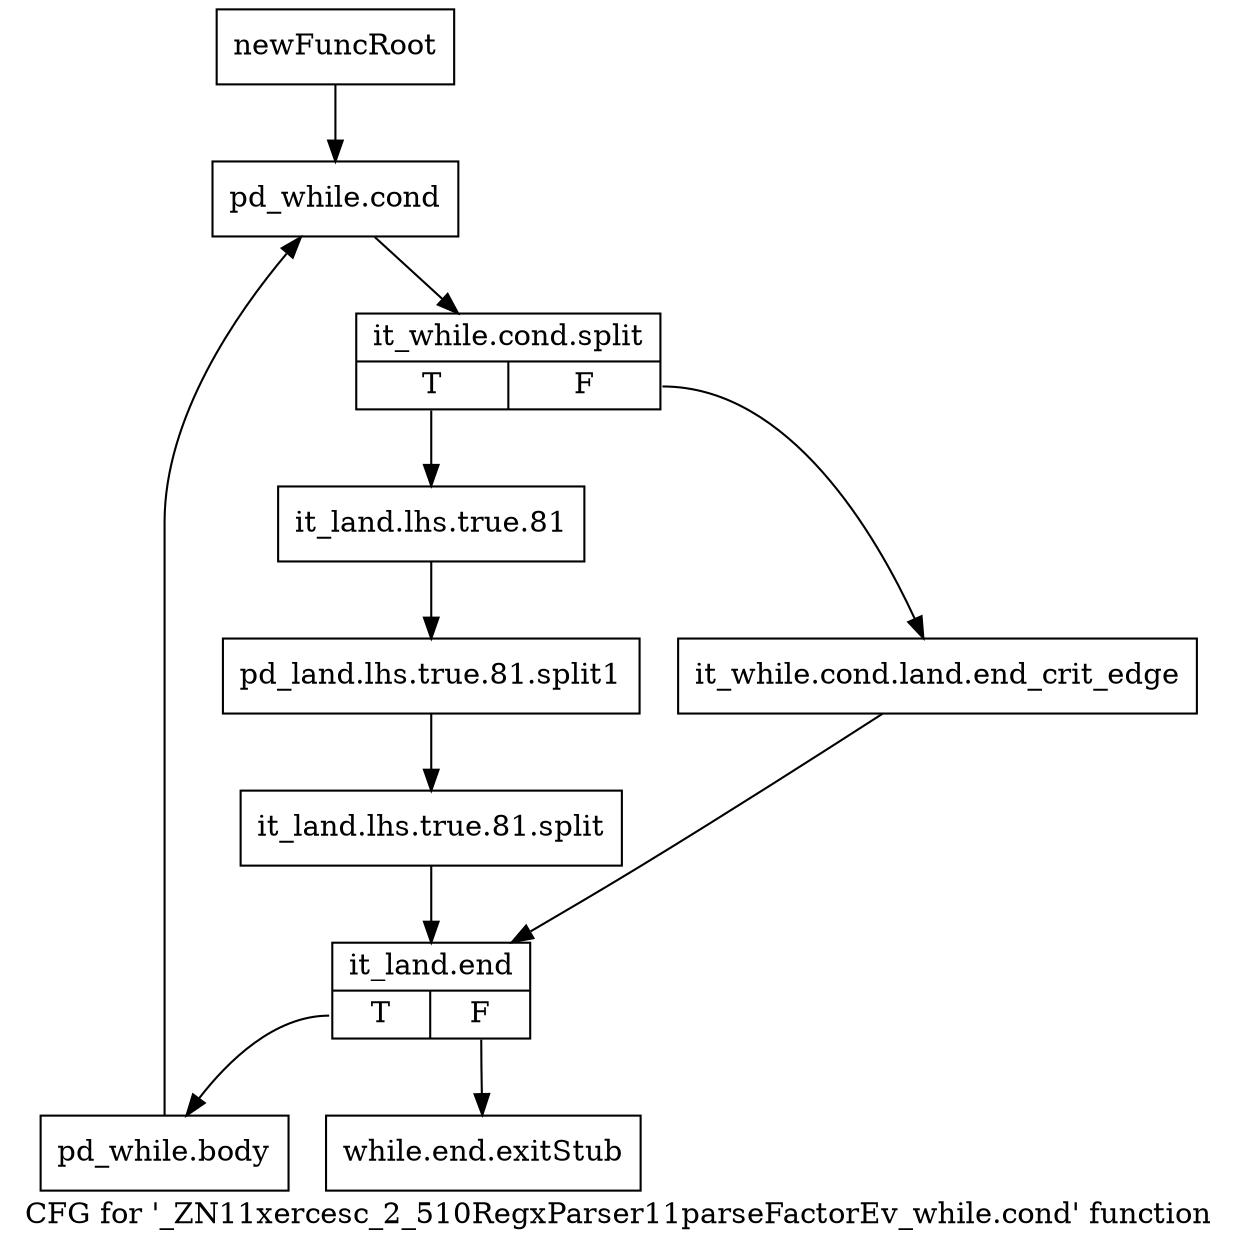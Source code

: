 digraph "CFG for '_ZN11xercesc_2_510RegxParser11parseFactorEv_while.cond' function" {
	label="CFG for '_ZN11xercesc_2_510RegxParser11parseFactorEv_while.cond' function";

	Node0x9982530 [shape=record,label="{newFuncRoot}"];
	Node0x9982530 -> Node0x99825d0;
	Node0x9982580 [shape=record,label="{while.end.exitStub}"];
	Node0x99825d0 [shape=record,label="{pd_while.cond}"];
	Node0x99825d0 -> Node0xceb83c0;
	Node0xceb83c0 [shape=record,label="{it_while.cond.split|{<s0>T|<s1>F}}"];
	Node0xceb83c0:s0 -> Node0x9982670;
	Node0xceb83c0:s1 -> Node0x9982620;
	Node0x9982620 [shape=record,label="{it_while.cond.land.end_crit_edge}"];
	Node0x9982620 -> Node0x99826c0;
	Node0x9982670 [shape=record,label="{it_land.lhs.true.81}"];
	Node0x9982670 -> Node0xce8d260;
	Node0xce8d260 [shape=record,label="{pd_land.lhs.true.81.split1}"];
	Node0xce8d260 -> Node0xce8d350;
	Node0xce8d350 [shape=record,label="{it_land.lhs.true.81.split}"];
	Node0xce8d350 -> Node0x99826c0;
	Node0x99826c0 [shape=record,label="{it_land.end|{<s0>T|<s1>F}}"];
	Node0x99826c0:s0 -> Node0x9982710;
	Node0x99826c0:s1 -> Node0x9982580;
	Node0x9982710 [shape=record,label="{pd_while.body}"];
	Node0x9982710 -> Node0x99825d0;
}
